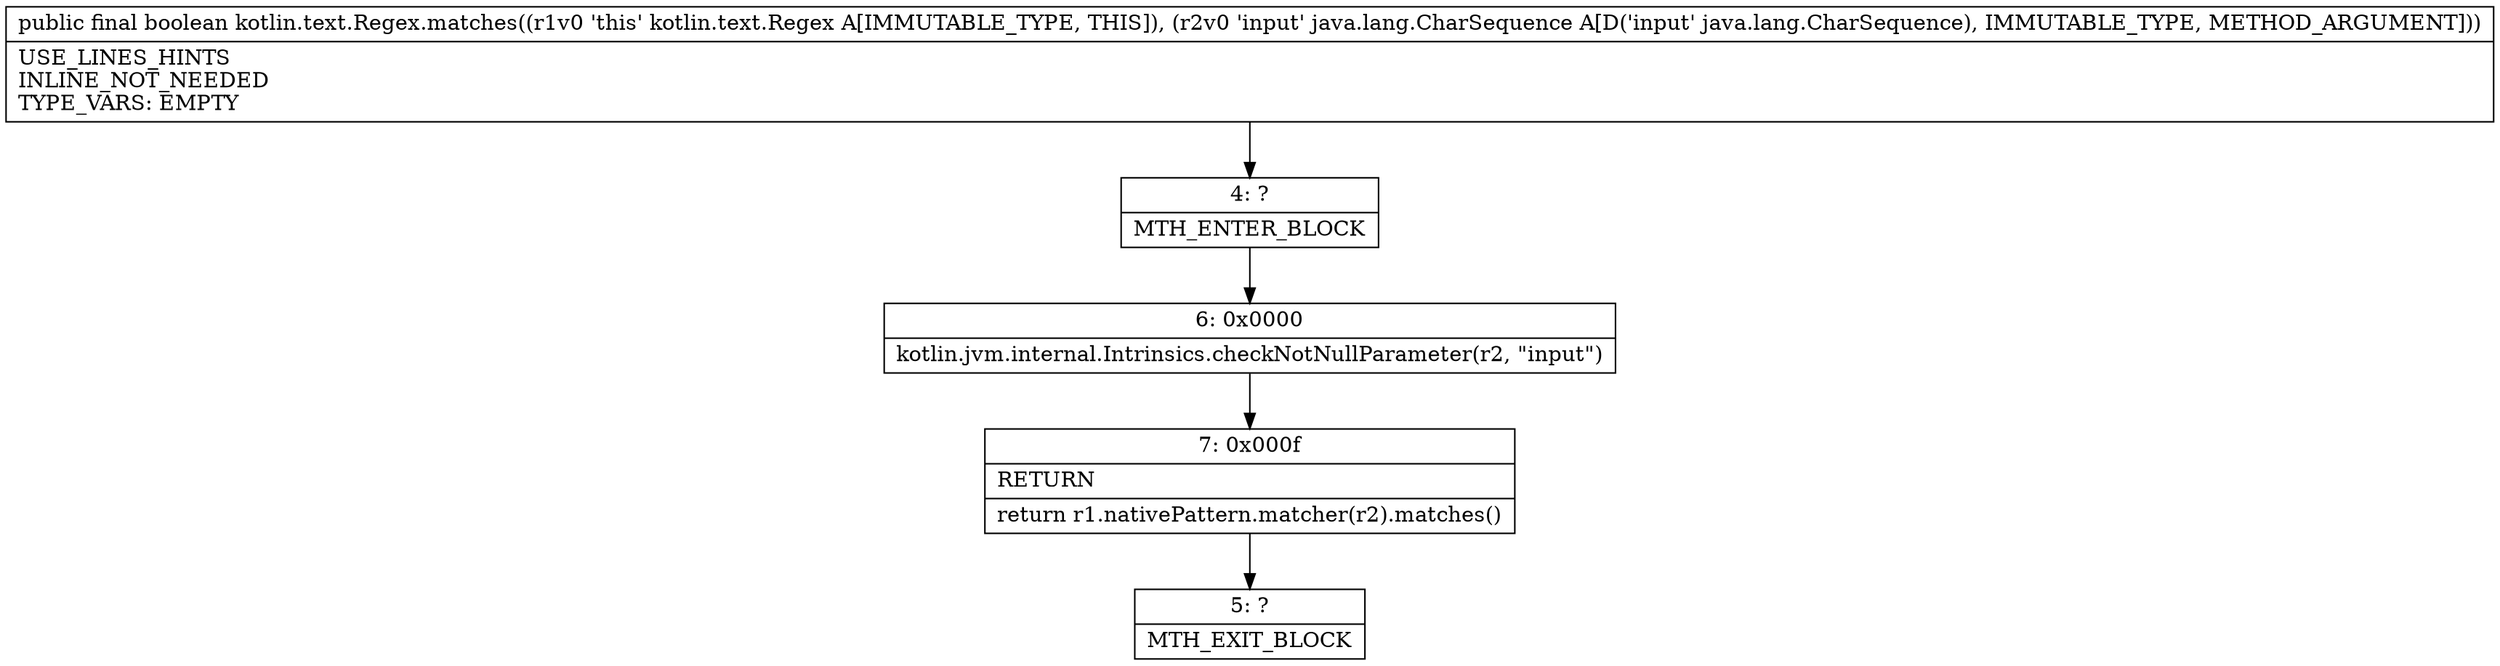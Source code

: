 digraph "CFG forkotlin.text.Regex.matches(Ljava\/lang\/CharSequence;)Z" {
Node_4 [shape=record,label="{4\:\ ?|MTH_ENTER_BLOCK\l}"];
Node_6 [shape=record,label="{6\:\ 0x0000|kotlin.jvm.internal.Intrinsics.checkNotNullParameter(r2, \"input\")\l}"];
Node_7 [shape=record,label="{7\:\ 0x000f|RETURN\l|return r1.nativePattern.matcher(r2).matches()\l}"];
Node_5 [shape=record,label="{5\:\ ?|MTH_EXIT_BLOCK\l}"];
MethodNode[shape=record,label="{public final boolean kotlin.text.Regex.matches((r1v0 'this' kotlin.text.Regex A[IMMUTABLE_TYPE, THIS]), (r2v0 'input' java.lang.CharSequence A[D('input' java.lang.CharSequence), IMMUTABLE_TYPE, METHOD_ARGUMENT]))  | USE_LINES_HINTS\lINLINE_NOT_NEEDED\lTYPE_VARS: EMPTY\l}"];
MethodNode -> Node_4;Node_4 -> Node_6;
Node_6 -> Node_7;
Node_7 -> Node_5;
}

